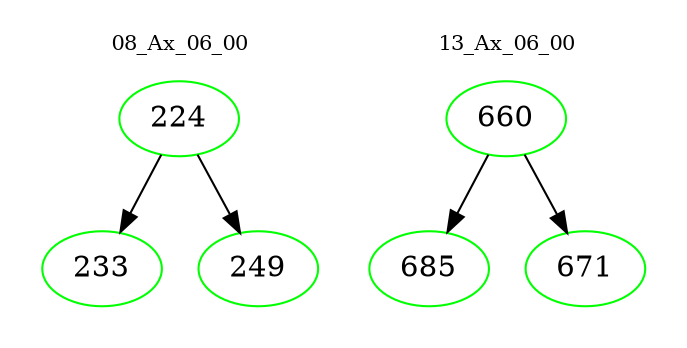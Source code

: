 digraph{
subgraph cluster_0 {
color = white
label = "08_Ax_06_00";
fontsize=10;
T0_224 [label="224", color="green"]
T0_224 -> T0_233 [color="black"]
T0_233 [label="233", color="green"]
T0_224 -> T0_249 [color="black"]
T0_249 [label="249", color="green"]
}
subgraph cluster_1 {
color = white
label = "13_Ax_06_00";
fontsize=10;
T1_660 [label="660", color="green"]
T1_660 -> T1_685 [color="black"]
T1_685 [label="685", color="green"]
T1_660 -> T1_671 [color="black"]
T1_671 [label="671", color="green"]
}
}
